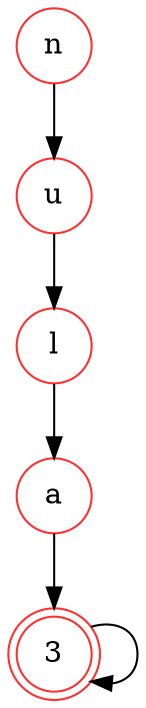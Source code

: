 digraph {   
    node [shape = doublecircle, color = firebrick1] 3 ;
    node [shape = circle];
    node [color= firebrick1];
    n -> u -> l -> a -> 3 -> 3;	
}